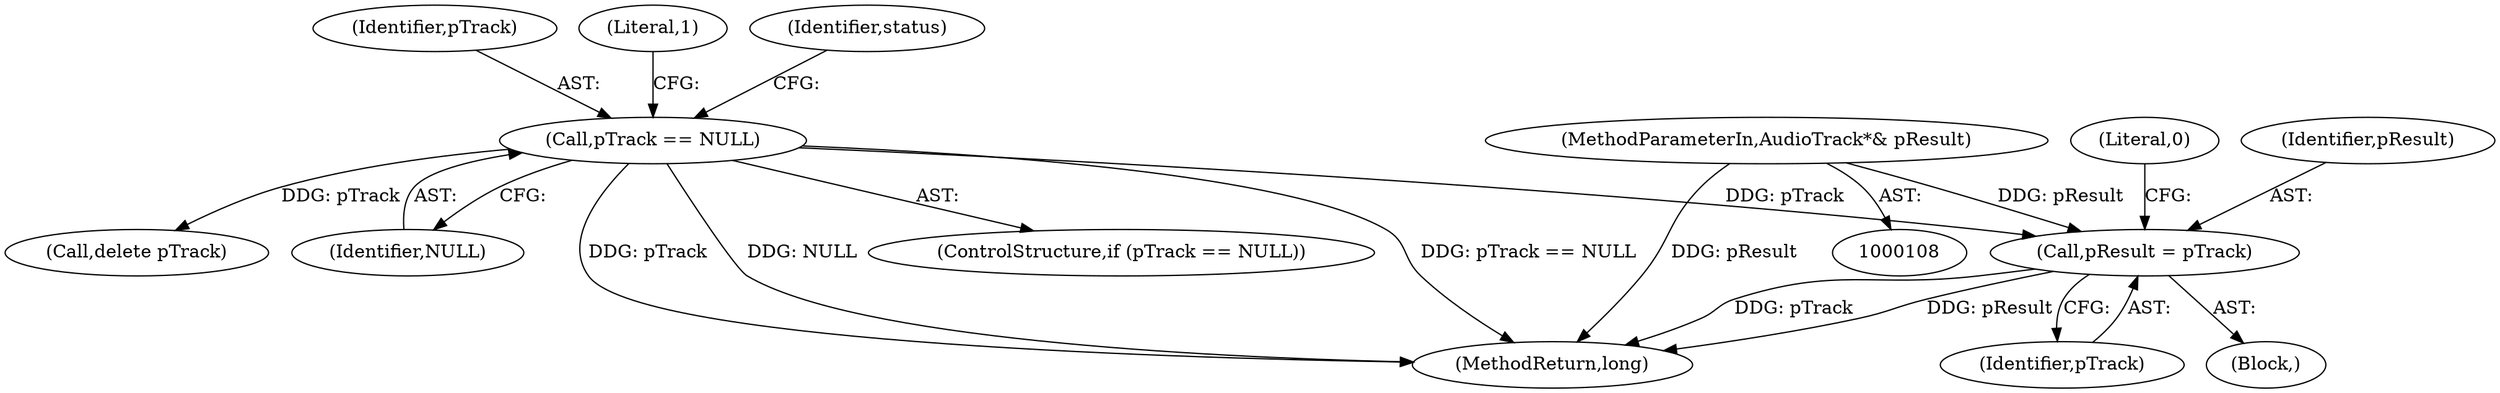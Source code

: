 digraph "0_Android_cc274e2abe8b2a6698a5c47d8aa4bb45f1f9538d_42@pointer" {
"1000321" [label="(Call,pResult = pTrack)"];
"1000286" [label="(Call,pTrack == NULL)"];
"1000113" [label="(MethodParameterIn,AudioTrack*& pResult)"];
"1000287" [label="(Identifier,pTrack)"];
"1000286" [label="(Call,pTrack == NULL)"];
"1000291" [label="(Literal,1)"];
"1000294" [label="(Identifier,status)"];
"1000285" [label="(ControlStructure,if (pTrack == NULL))"];
"1000325" [label="(Literal,0)"];
"1000288" [label="(Identifier,NULL)"];
"1000322" [label="(Identifier,pResult)"];
"1000302" [label="(Call,delete pTrack)"];
"1000323" [label="(Identifier,pTrack)"];
"1000321" [label="(Call,pResult = pTrack)"];
"1000113" [label="(MethodParameterIn,AudioTrack*& pResult)"];
"1000326" [label="(MethodReturn,long)"];
"1000114" [label="(Block,)"];
"1000321" -> "1000114"  [label="AST: "];
"1000321" -> "1000323"  [label="CFG: "];
"1000322" -> "1000321"  [label="AST: "];
"1000323" -> "1000321"  [label="AST: "];
"1000325" -> "1000321"  [label="CFG: "];
"1000321" -> "1000326"  [label="DDG: pResult"];
"1000321" -> "1000326"  [label="DDG: pTrack"];
"1000286" -> "1000321"  [label="DDG: pTrack"];
"1000113" -> "1000321"  [label="DDG: pResult"];
"1000286" -> "1000285"  [label="AST: "];
"1000286" -> "1000288"  [label="CFG: "];
"1000287" -> "1000286"  [label="AST: "];
"1000288" -> "1000286"  [label="AST: "];
"1000291" -> "1000286"  [label="CFG: "];
"1000294" -> "1000286"  [label="CFG: "];
"1000286" -> "1000326"  [label="DDG: pTrack == NULL"];
"1000286" -> "1000326"  [label="DDG: pTrack"];
"1000286" -> "1000326"  [label="DDG: NULL"];
"1000286" -> "1000302"  [label="DDG: pTrack"];
"1000113" -> "1000108"  [label="AST: "];
"1000113" -> "1000326"  [label="DDG: pResult"];
}
